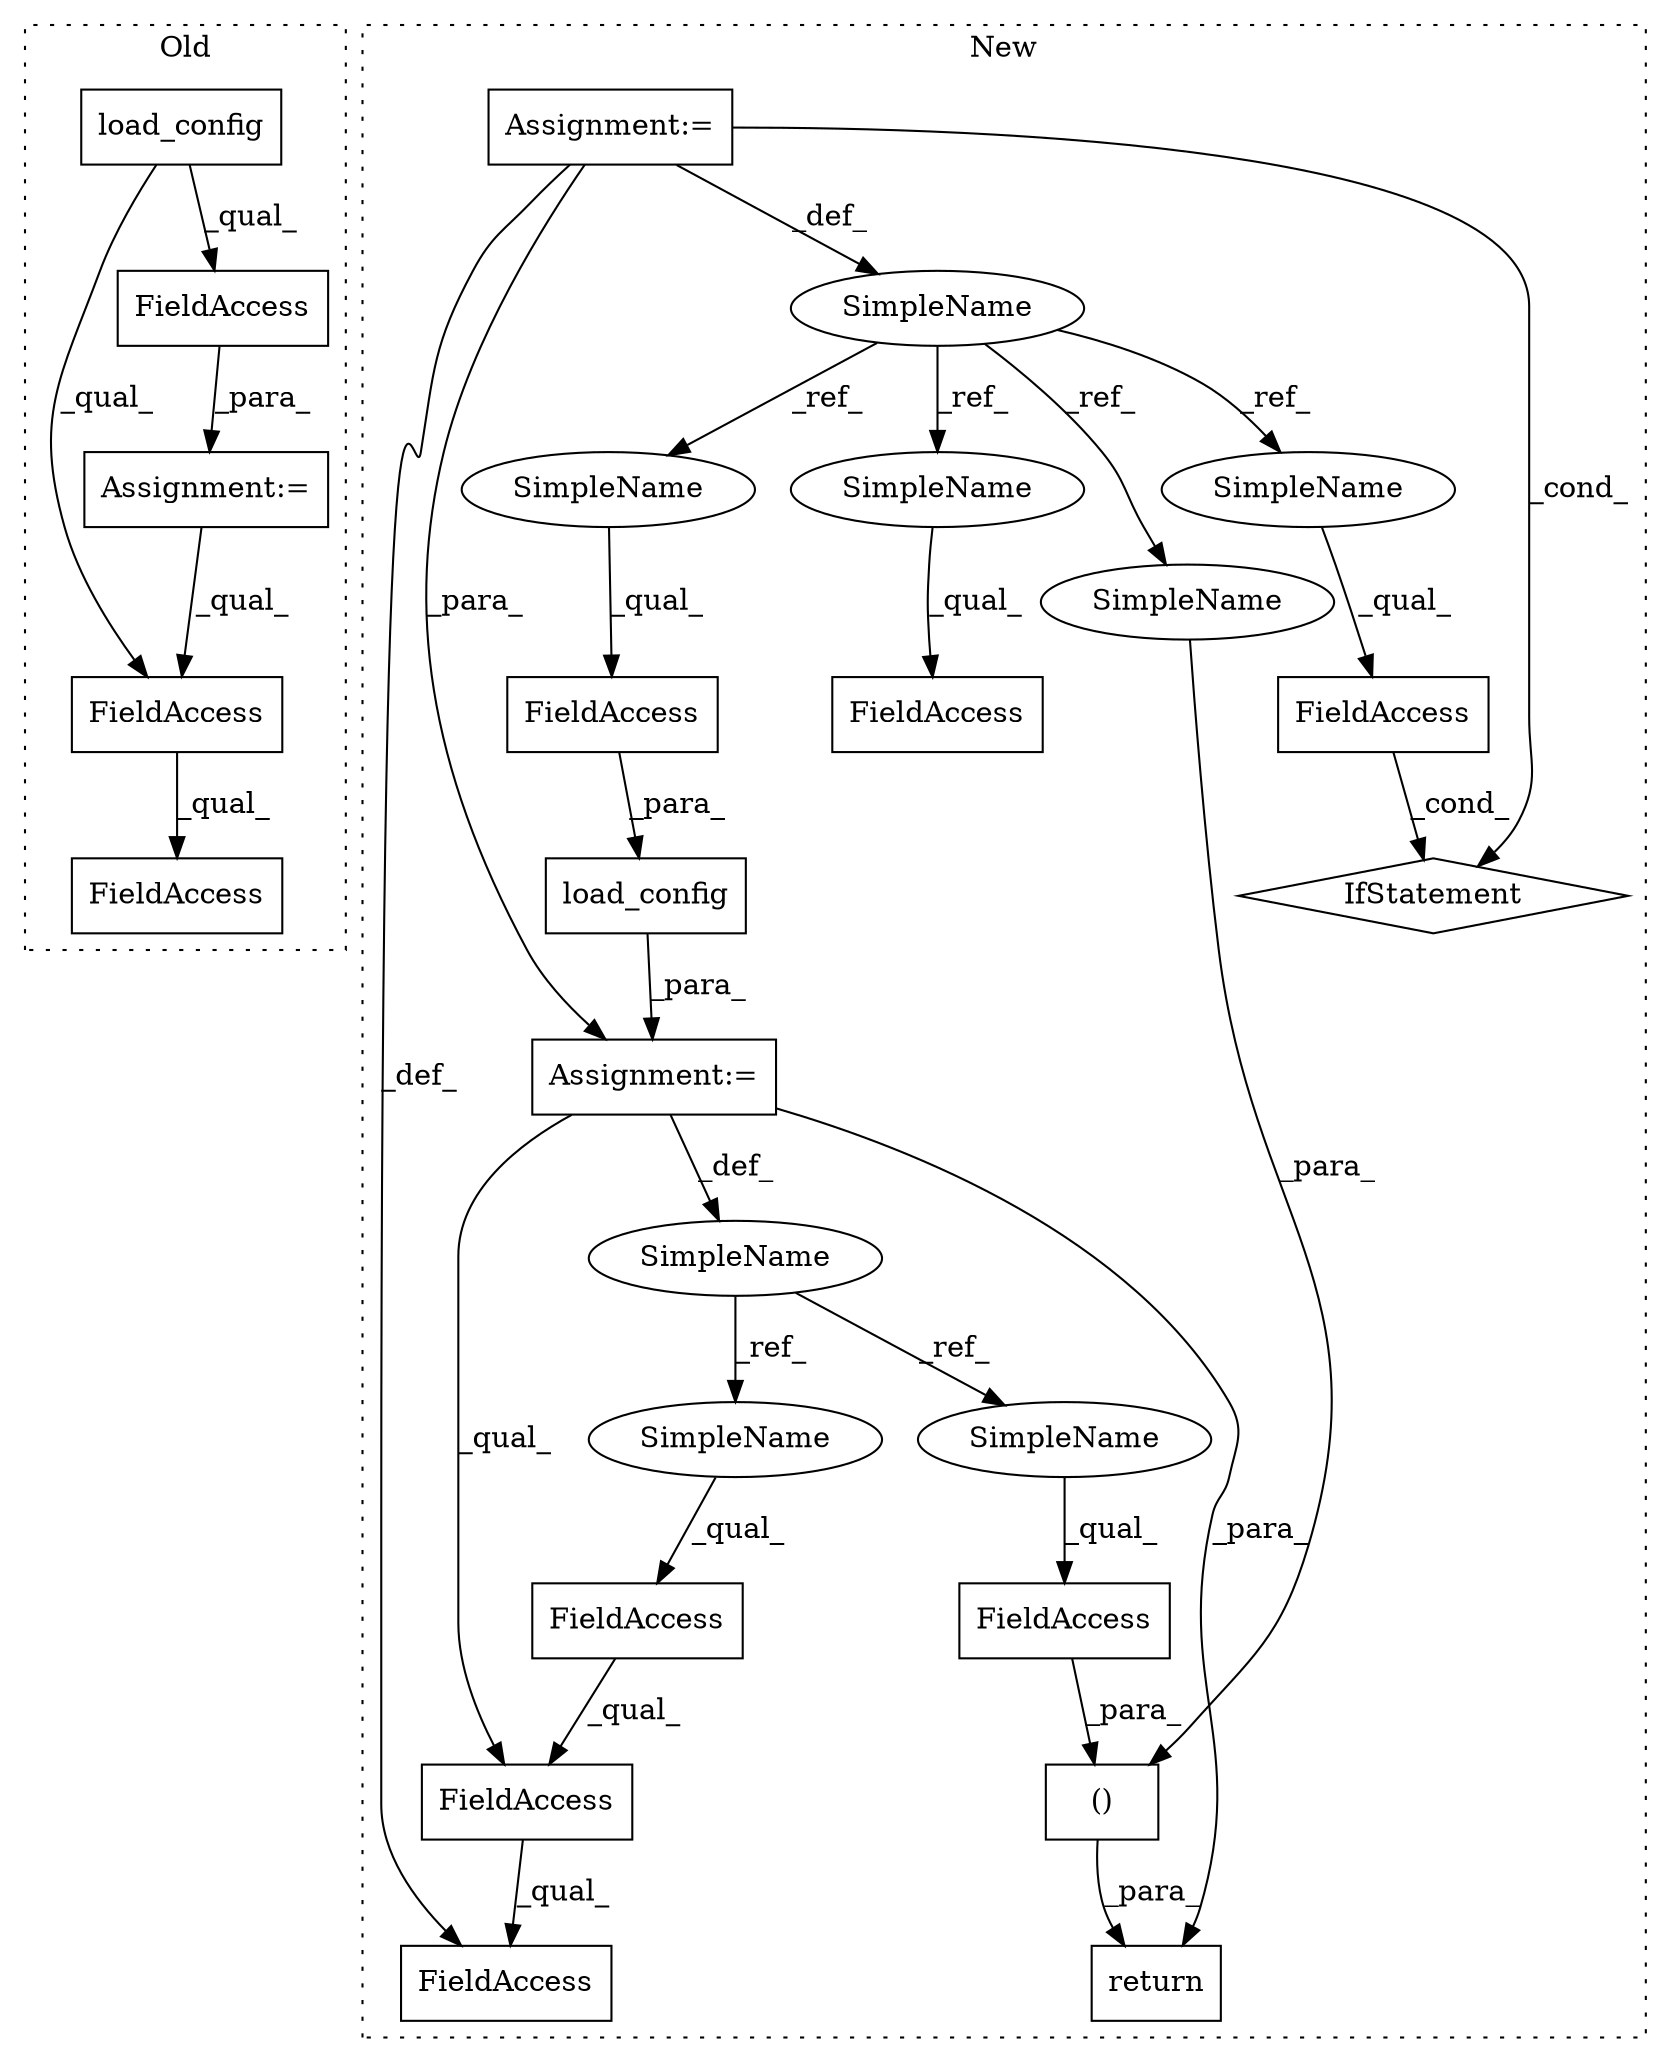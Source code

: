 digraph G {
subgraph cluster0 {
1 [label="load_config" a="32" s="574" l="13" shape="box"];
4 [label="Assignment:=" a="7" s="573" l="1" shape="box"];
6 [label="FieldAccess" a="22" s="946" l="22" shape="box"];
7 [label="FieldAccess" a="22" s="946" l="8" shape="box"];
8 [label="FieldAccess" a="22" s="574" l="17" shape="box"];
label = "Old";
style="dotted";
}
subgraph cluster1 {
2 [label="load_config" a="32" s="1232,1260" l="12,1" shape="box"];
3 [label="FieldAccess" a="22" s="1244" l="16" shape="box"];
5 [label="()" a="106" s="1369" l="27" shape="box"];
9 [label="FieldAccess" a="22" s="1386" l="10" shape="box"];
10 [label="SimpleName" a="42" s="1225" l="6" shape="ellipse"];
11 [label="FieldAccess" a="22" s="1298" l="10" shape="box"];
12 [label="FieldAccess" a="22" s="1298" l="29" shape="box"];
13 [label="FieldAccess" a="22" s="1298" l="15" shape="box"];
14 [label="SimpleName" a="42" s="1195" l="4" shape="ellipse"];
15 [label="FieldAccess" a="22" s="1271" l="17" shape="box"];
16 [label="FieldAccess" a="22" s="1328" l="17" shape="box"];
17 [label="IfStatement" a="25" s="1267,1288" l="4,2" shape="diamond"];
18 [label="Assignment:=" a="7" s="1199" l="1" shape="box"];
19 [label="Assignment:=" a="7" s="1231" l="1" shape="box"];
20 [label="return" a="41" s="1357" l="12" shape="box"];
21 [label="SimpleName" a="42" s="1328" l="4" shape="ellipse"];
22 [label="SimpleName" a="42" s="1369" l="4" shape="ellipse"];
23 [label="SimpleName" a="42" s="1244" l="4" shape="ellipse"];
24 [label="SimpleName" a="42" s="1271" l="4" shape="ellipse"];
25 [label="SimpleName" a="42" s="1386" l="6" shape="ellipse"];
26 [label="SimpleName" a="42" s="1298" l="6" shape="ellipse"];
label = "New";
style="dotted";
}
1 -> 8 [label="_qual_"];
1 -> 7 [label="_qual_"];
2 -> 19 [label="_para_"];
3 -> 2 [label="_para_"];
4 -> 7 [label="_qual_"];
5 -> 20 [label="_para_"];
7 -> 6 [label="_qual_"];
8 -> 4 [label="_para_"];
9 -> 5 [label="_para_"];
10 -> 25 [label="_ref_"];
10 -> 26 [label="_ref_"];
11 -> 13 [label="_qual_"];
13 -> 12 [label="_qual_"];
14 -> 24 [label="_ref_"];
14 -> 21 [label="_ref_"];
14 -> 22 [label="_ref_"];
14 -> 23 [label="_ref_"];
15 -> 17 [label="_cond_"];
18 -> 17 [label="_cond_"];
18 -> 14 [label="_def_"];
18 -> 19 [label="_para_"];
18 -> 12 [label="_def_"];
19 -> 20 [label="_para_"];
19 -> 10 [label="_def_"];
19 -> 13 [label="_qual_"];
21 -> 16 [label="_qual_"];
22 -> 5 [label="_para_"];
23 -> 3 [label="_qual_"];
24 -> 15 [label="_qual_"];
25 -> 9 [label="_qual_"];
26 -> 11 [label="_qual_"];
}